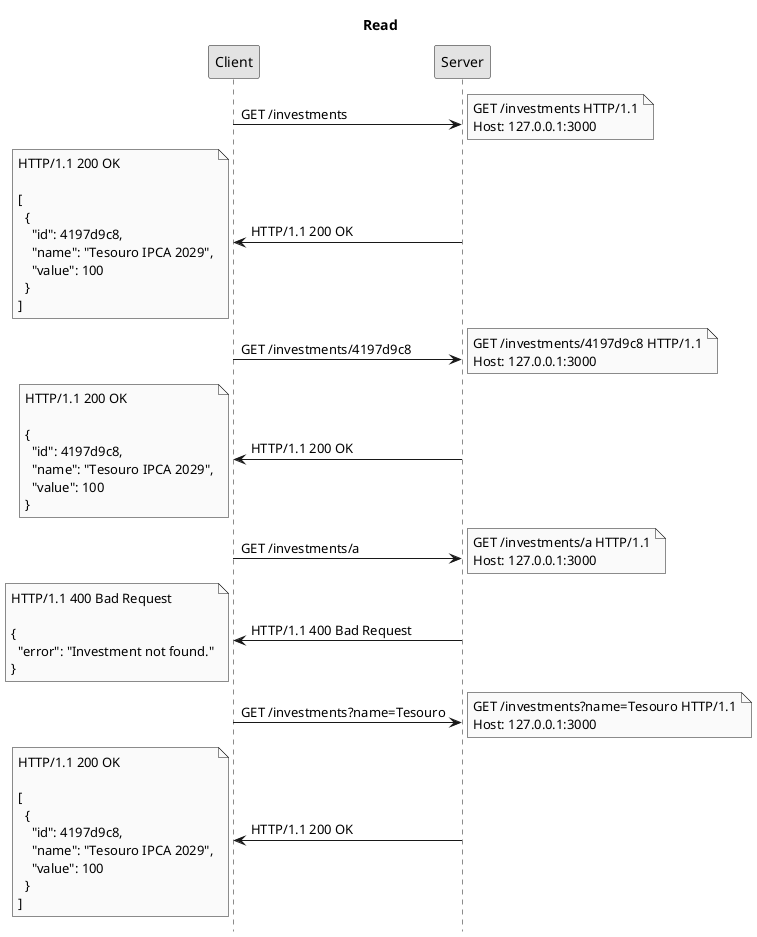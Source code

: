 @startuml
title Read
hide footbox
skinparam monochrome true

Client -> Server: GET /investments
note right: GET /investments HTTP/1.1\nHost: 127.0.0.1:3000
Server -> Client: HTTP/1.1 200 OK
note left: HTTP/1.1 200 OK\n\n[\n  {\n    "id": 4197d9c8,\n    "name": "Tesouro IPCA 2029",\n    "value": 100\n  }\n]

Client -> Server: GET /investments/4197d9c8
note right: GET /investments/4197d9c8 HTTP/1.1\nHost: 127.0.0.1:3000
Server -> Client: HTTP/1.1 200 OK
note left: HTTP/1.1 200 OK\n\n{\n  "id": 4197d9c8,\n  "name": "Tesouro IPCA 2029",\n  "value": 100\n}

Client -> Server: GET /investments/a
note right: GET /investments/a HTTP/1.1\nHost: 127.0.0.1:3000
Server -> Client: HTTP/1.1 400 Bad Request
note left: HTTP/1.1 400 Bad Request\n\n{\n  "error": "Investment not found."\n}


Client -> Server: GET /investments?name=Tesouro
note right: GET /investments?name=Tesouro HTTP/1.1\nHost: 127.0.0.1:3000
Server -> Client: HTTP/1.1 200 OK
note left: HTTP/1.1 200 OK\n\n[\n  {\n    "id": 4197d9c8,\n    "name": "Tesouro IPCA 2029",\n    "value": 100\n  }\n]
@enduml

